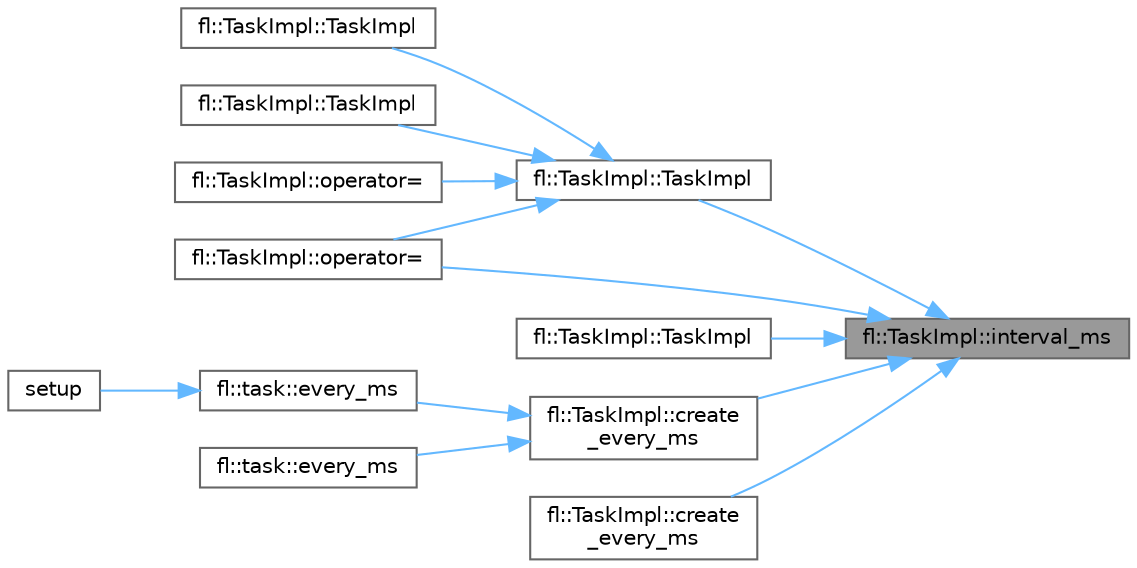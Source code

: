 digraph "fl::TaskImpl::interval_ms"
{
 // INTERACTIVE_SVG=YES
 // LATEX_PDF_SIZE
  bgcolor="transparent";
  edge [fontname=Helvetica,fontsize=10,labelfontname=Helvetica,labelfontsize=10];
  node [fontname=Helvetica,fontsize=10,shape=box,height=0.2,width=0.4];
  rankdir="RL";
  Node1 [id="Node000001",label="fl::TaskImpl::interval_ms",height=0.2,width=0.4,color="gray40", fillcolor="grey60", style="filled", fontcolor="black",tooltip=" "];
  Node1 -> Node2 [id="edge1_Node000001_Node000002",dir="back",color="steelblue1",style="solid",tooltip=" "];
  Node2 [id="Node000002",label="fl::TaskImpl::TaskImpl",height=0.2,width=0.4,color="grey40", fillcolor="white", style="filled",URL="$d5/d24/classfl_1_1_task_impl_ac637aa146b8ca8d470a87b39b9463d08.html#ac637aa146b8ca8d470a87b39b9463d08",tooltip=" "];
  Node2 -> Node3 [id="edge2_Node000002_Node000003",dir="back",color="steelblue1",style="solid",tooltip=" "];
  Node3 [id="Node000003",label="fl::TaskImpl::TaskImpl",height=0.2,width=0.4,color="grey40", fillcolor="white", style="filled",URL="$d5/d24/classfl_1_1_task_impl_a608272dfa19cd515a4cab667e92d2407.html#a608272dfa19cd515a4cab667e92d2407",tooltip=" "];
  Node2 -> Node4 [id="edge3_Node000002_Node000004",dir="back",color="steelblue1",style="solid",tooltip=" "];
  Node4 [id="Node000004",label="fl::TaskImpl::TaskImpl",height=0.2,width=0.4,color="grey40", fillcolor="white", style="filled",URL="$d5/d24/classfl_1_1_task_impl_a7f49f6b75c61c54727d2a8e3d15ffc84.html#a7f49f6b75c61c54727d2a8e3d15ffc84",tooltip=" "];
  Node2 -> Node5 [id="edge4_Node000002_Node000005",dir="back",color="steelblue1",style="solid",tooltip=" "];
  Node5 [id="Node000005",label="fl::TaskImpl::operator=",height=0.2,width=0.4,color="grey40", fillcolor="white", style="filled",URL="$d5/d24/classfl_1_1_task_impl_a8c18d0346430169cebfe6bd76df28659.html#a8c18d0346430169cebfe6bd76df28659",tooltip=" "];
  Node2 -> Node6 [id="edge5_Node000002_Node000006",dir="back",color="steelblue1",style="solid",tooltip=" "];
  Node6 [id="Node000006",label="fl::TaskImpl::operator=",height=0.2,width=0.4,color="grey40", fillcolor="white", style="filled",URL="$d5/d24/classfl_1_1_task_impl_a1260c7cf6a276627fd002b07d20292b7.html#a1260c7cf6a276627fd002b07d20292b7",tooltip=" "];
  Node1 -> Node7 [id="edge6_Node000001_Node000007",dir="back",color="steelblue1",style="solid",tooltip=" "];
  Node7 [id="Node000007",label="fl::TaskImpl::TaskImpl",height=0.2,width=0.4,color="grey40", fillcolor="white", style="filled",URL="$d5/d24/classfl_1_1_task_impl_a0bedf2f9c36d0f3095f56caa407a14f7.html#a0bedf2f9c36d0f3095f56caa407a14f7",tooltip=" "];
  Node1 -> Node8 [id="edge7_Node000001_Node000008",dir="back",color="steelblue1",style="solid",tooltip=" "];
  Node8 [id="Node000008",label="fl::TaskImpl::create\l_every_ms",height=0.2,width=0.4,color="grey40", fillcolor="white", style="filled",URL="$d5/d24/classfl_1_1_task_impl_abea8221c1e06fab1b0bf9a1755a6ad53.html#abea8221c1e06fab1b0bf9a1755a6ad53",tooltip=" "];
  Node8 -> Node9 [id="edge8_Node000008_Node000009",dir="back",color="steelblue1",style="solid",tooltip=" "];
  Node9 [id="Node000009",label="fl::task::every_ms",height=0.2,width=0.4,color="grey40", fillcolor="white", style="filled",URL="$d7/d86/classfl_1_1task_ae7e55328dc724914b8dc10363c80f5db.html#ae7e55328dc724914b8dc10363c80f5db",tooltip=" "];
  Node9 -> Node10 [id="edge9_Node000009_Node000010",dir="back",color="steelblue1",style="solid",tooltip=" "];
  Node10 [id="Node000010",label="setup",height=0.2,width=0.4,color="grey40", fillcolor="white", style="filled",URL="$d5/d1b/examples_2_async_2async_8h_a4fc01d736fe50cf5b977f755b675f11d.html#a4fc01d736fe50cf5b977f755b675f11d",tooltip=" "];
  Node8 -> Node11 [id="edge10_Node000008_Node000011",dir="back",color="steelblue1",style="solid",tooltip=" "];
  Node11 [id="Node000011",label="fl::task::every_ms",height=0.2,width=0.4,color="grey40", fillcolor="white", style="filled",URL="$d7/d86/classfl_1_1task_a0a845ea21b67be3968db81e27b64287c.html#a0a845ea21b67be3968db81e27b64287c",tooltip=" "];
  Node1 -> Node12 [id="edge11_Node000001_Node000012",dir="back",color="steelblue1",style="solid",tooltip=" "];
  Node12 [id="Node000012",label="fl::TaskImpl::create\l_every_ms",height=0.2,width=0.4,color="grey40", fillcolor="white", style="filled",URL="$d5/d24/classfl_1_1_task_impl_ad2a2b71d4a97dcb0fb513367f2665694.html#ad2a2b71d4a97dcb0fb513367f2665694",tooltip=" "];
  Node1 -> Node6 [id="edge12_Node000001_Node000006",dir="back",color="steelblue1",style="solid",tooltip=" "];
}
